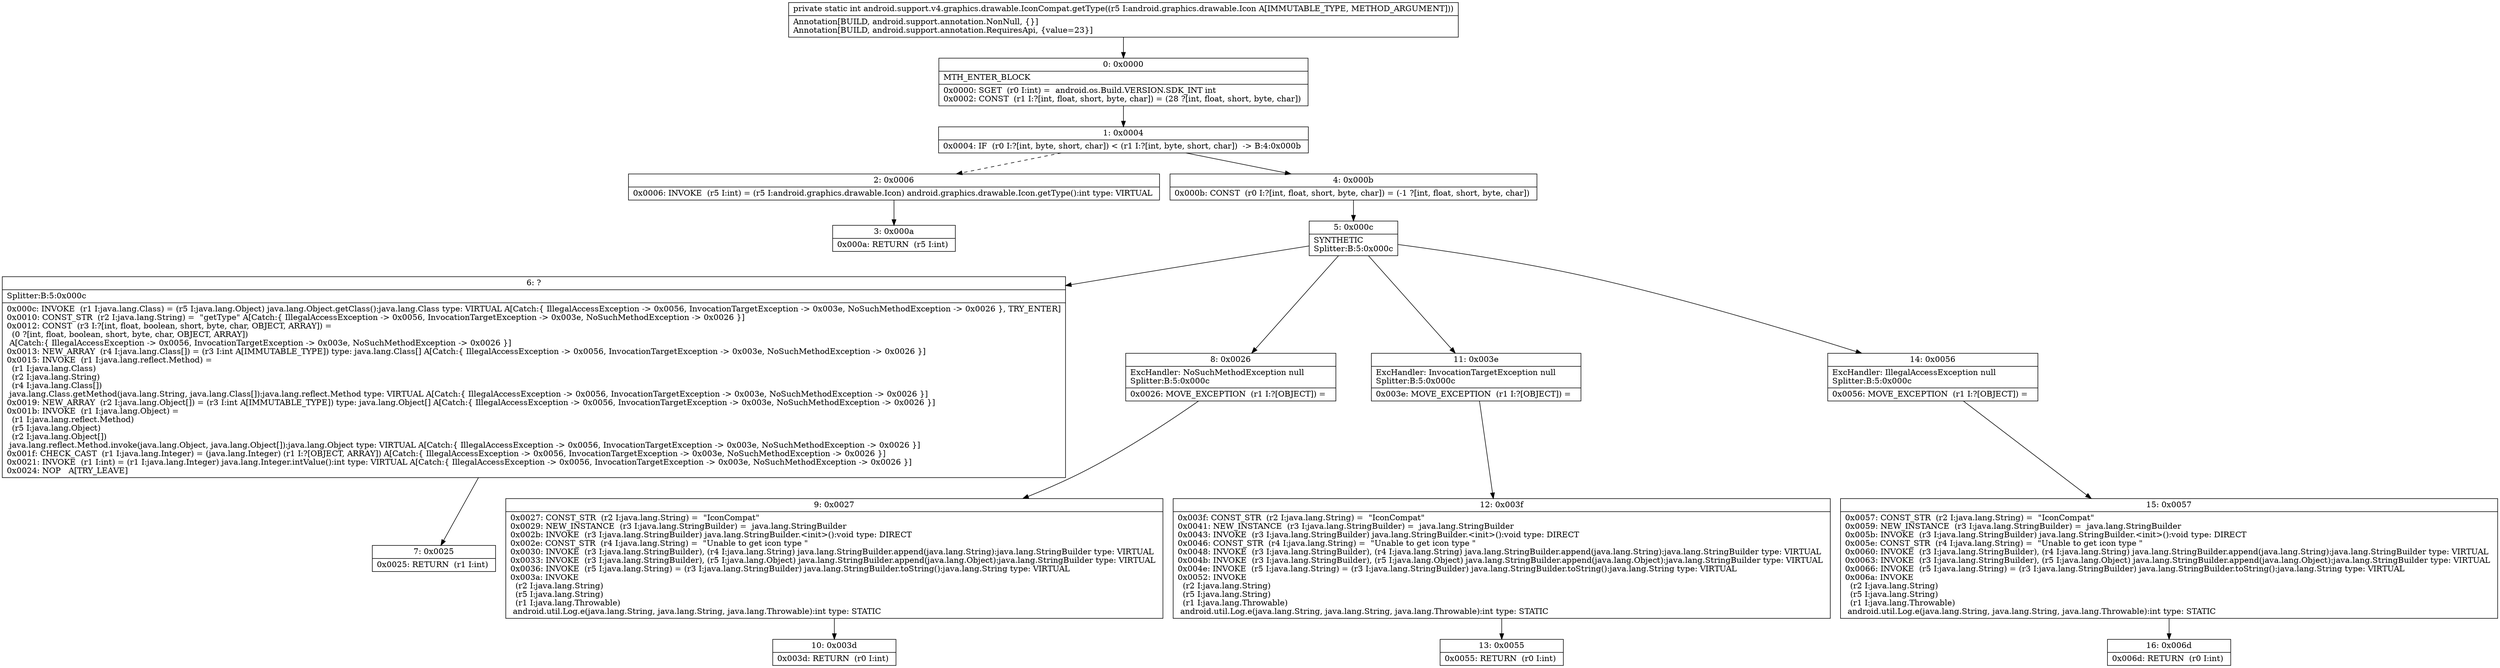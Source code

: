 digraph "CFG forandroid.support.v4.graphics.drawable.IconCompat.getType(Landroid\/graphics\/drawable\/Icon;)I" {
Node_0 [shape=record,label="{0\:\ 0x0000|MTH_ENTER_BLOCK\l|0x0000: SGET  (r0 I:int) =  android.os.Build.VERSION.SDK_INT int \l0x0002: CONST  (r1 I:?[int, float, short, byte, char]) = (28 ?[int, float, short, byte, char]) \l}"];
Node_1 [shape=record,label="{1\:\ 0x0004|0x0004: IF  (r0 I:?[int, byte, short, char]) \< (r1 I:?[int, byte, short, char])  \-\> B:4:0x000b \l}"];
Node_2 [shape=record,label="{2\:\ 0x0006|0x0006: INVOKE  (r5 I:int) = (r5 I:android.graphics.drawable.Icon) android.graphics.drawable.Icon.getType():int type: VIRTUAL \l}"];
Node_3 [shape=record,label="{3\:\ 0x000a|0x000a: RETURN  (r5 I:int) \l}"];
Node_4 [shape=record,label="{4\:\ 0x000b|0x000b: CONST  (r0 I:?[int, float, short, byte, char]) = (\-1 ?[int, float, short, byte, char]) \l}"];
Node_5 [shape=record,label="{5\:\ 0x000c|SYNTHETIC\lSplitter:B:5:0x000c\l}"];
Node_6 [shape=record,label="{6\:\ ?|Splitter:B:5:0x000c\l|0x000c: INVOKE  (r1 I:java.lang.Class) = (r5 I:java.lang.Object) java.lang.Object.getClass():java.lang.Class type: VIRTUAL A[Catch:\{ IllegalAccessException \-\> 0x0056, InvocationTargetException \-\> 0x003e, NoSuchMethodException \-\> 0x0026 \}, TRY_ENTER]\l0x0010: CONST_STR  (r2 I:java.lang.String) =  \"getType\" A[Catch:\{ IllegalAccessException \-\> 0x0056, InvocationTargetException \-\> 0x003e, NoSuchMethodException \-\> 0x0026 \}]\l0x0012: CONST  (r3 I:?[int, float, boolean, short, byte, char, OBJECT, ARRAY]) = \l  (0 ?[int, float, boolean, short, byte, char, OBJECT, ARRAY])\l A[Catch:\{ IllegalAccessException \-\> 0x0056, InvocationTargetException \-\> 0x003e, NoSuchMethodException \-\> 0x0026 \}]\l0x0013: NEW_ARRAY  (r4 I:java.lang.Class[]) = (r3 I:int A[IMMUTABLE_TYPE]) type: java.lang.Class[] A[Catch:\{ IllegalAccessException \-\> 0x0056, InvocationTargetException \-\> 0x003e, NoSuchMethodException \-\> 0x0026 \}]\l0x0015: INVOKE  (r1 I:java.lang.reflect.Method) = \l  (r1 I:java.lang.Class)\l  (r2 I:java.lang.String)\l  (r4 I:java.lang.Class[])\l java.lang.Class.getMethod(java.lang.String, java.lang.Class[]):java.lang.reflect.Method type: VIRTUAL A[Catch:\{ IllegalAccessException \-\> 0x0056, InvocationTargetException \-\> 0x003e, NoSuchMethodException \-\> 0x0026 \}]\l0x0019: NEW_ARRAY  (r2 I:java.lang.Object[]) = (r3 I:int A[IMMUTABLE_TYPE]) type: java.lang.Object[] A[Catch:\{ IllegalAccessException \-\> 0x0056, InvocationTargetException \-\> 0x003e, NoSuchMethodException \-\> 0x0026 \}]\l0x001b: INVOKE  (r1 I:java.lang.Object) = \l  (r1 I:java.lang.reflect.Method)\l  (r5 I:java.lang.Object)\l  (r2 I:java.lang.Object[])\l java.lang.reflect.Method.invoke(java.lang.Object, java.lang.Object[]):java.lang.Object type: VIRTUAL A[Catch:\{ IllegalAccessException \-\> 0x0056, InvocationTargetException \-\> 0x003e, NoSuchMethodException \-\> 0x0026 \}]\l0x001f: CHECK_CAST  (r1 I:java.lang.Integer) = (java.lang.Integer) (r1 I:?[OBJECT, ARRAY]) A[Catch:\{ IllegalAccessException \-\> 0x0056, InvocationTargetException \-\> 0x003e, NoSuchMethodException \-\> 0x0026 \}]\l0x0021: INVOKE  (r1 I:int) = (r1 I:java.lang.Integer) java.lang.Integer.intValue():int type: VIRTUAL A[Catch:\{ IllegalAccessException \-\> 0x0056, InvocationTargetException \-\> 0x003e, NoSuchMethodException \-\> 0x0026 \}]\l0x0024: NOP   A[TRY_LEAVE]\l}"];
Node_7 [shape=record,label="{7\:\ 0x0025|0x0025: RETURN  (r1 I:int) \l}"];
Node_8 [shape=record,label="{8\:\ 0x0026|ExcHandler: NoSuchMethodException null\lSplitter:B:5:0x000c\l|0x0026: MOVE_EXCEPTION  (r1 I:?[OBJECT]) =  \l}"];
Node_9 [shape=record,label="{9\:\ 0x0027|0x0027: CONST_STR  (r2 I:java.lang.String) =  \"IconCompat\" \l0x0029: NEW_INSTANCE  (r3 I:java.lang.StringBuilder) =  java.lang.StringBuilder \l0x002b: INVOKE  (r3 I:java.lang.StringBuilder) java.lang.StringBuilder.\<init\>():void type: DIRECT \l0x002e: CONST_STR  (r4 I:java.lang.String) =  \"Unable to get icon type \" \l0x0030: INVOKE  (r3 I:java.lang.StringBuilder), (r4 I:java.lang.String) java.lang.StringBuilder.append(java.lang.String):java.lang.StringBuilder type: VIRTUAL \l0x0033: INVOKE  (r3 I:java.lang.StringBuilder), (r5 I:java.lang.Object) java.lang.StringBuilder.append(java.lang.Object):java.lang.StringBuilder type: VIRTUAL \l0x0036: INVOKE  (r5 I:java.lang.String) = (r3 I:java.lang.StringBuilder) java.lang.StringBuilder.toString():java.lang.String type: VIRTUAL \l0x003a: INVOKE  \l  (r2 I:java.lang.String)\l  (r5 I:java.lang.String)\l  (r1 I:java.lang.Throwable)\l android.util.Log.e(java.lang.String, java.lang.String, java.lang.Throwable):int type: STATIC \l}"];
Node_10 [shape=record,label="{10\:\ 0x003d|0x003d: RETURN  (r0 I:int) \l}"];
Node_11 [shape=record,label="{11\:\ 0x003e|ExcHandler: InvocationTargetException null\lSplitter:B:5:0x000c\l|0x003e: MOVE_EXCEPTION  (r1 I:?[OBJECT]) =  \l}"];
Node_12 [shape=record,label="{12\:\ 0x003f|0x003f: CONST_STR  (r2 I:java.lang.String) =  \"IconCompat\" \l0x0041: NEW_INSTANCE  (r3 I:java.lang.StringBuilder) =  java.lang.StringBuilder \l0x0043: INVOKE  (r3 I:java.lang.StringBuilder) java.lang.StringBuilder.\<init\>():void type: DIRECT \l0x0046: CONST_STR  (r4 I:java.lang.String) =  \"Unable to get icon type \" \l0x0048: INVOKE  (r3 I:java.lang.StringBuilder), (r4 I:java.lang.String) java.lang.StringBuilder.append(java.lang.String):java.lang.StringBuilder type: VIRTUAL \l0x004b: INVOKE  (r3 I:java.lang.StringBuilder), (r5 I:java.lang.Object) java.lang.StringBuilder.append(java.lang.Object):java.lang.StringBuilder type: VIRTUAL \l0x004e: INVOKE  (r5 I:java.lang.String) = (r3 I:java.lang.StringBuilder) java.lang.StringBuilder.toString():java.lang.String type: VIRTUAL \l0x0052: INVOKE  \l  (r2 I:java.lang.String)\l  (r5 I:java.lang.String)\l  (r1 I:java.lang.Throwable)\l android.util.Log.e(java.lang.String, java.lang.String, java.lang.Throwable):int type: STATIC \l}"];
Node_13 [shape=record,label="{13\:\ 0x0055|0x0055: RETURN  (r0 I:int) \l}"];
Node_14 [shape=record,label="{14\:\ 0x0056|ExcHandler: IllegalAccessException null\lSplitter:B:5:0x000c\l|0x0056: MOVE_EXCEPTION  (r1 I:?[OBJECT]) =  \l}"];
Node_15 [shape=record,label="{15\:\ 0x0057|0x0057: CONST_STR  (r2 I:java.lang.String) =  \"IconCompat\" \l0x0059: NEW_INSTANCE  (r3 I:java.lang.StringBuilder) =  java.lang.StringBuilder \l0x005b: INVOKE  (r3 I:java.lang.StringBuilder) java.lang.StringBuilder.\<init\>():void type: DIRECT \l0x005e: CONST_STR  (r4 I:java.lang.String) =  \"Unable to get icon type \" \l0x0060: INVOKE  (r3 I:java.lang.StringBuilder), (r4 I:java.lang.String) java.lang.StringBuilder.append(java.lang.String):java.lang.StringBuilder type: VIRTUAL \l0x0063: INVOKE  (r3 I:java.lang.StringBuilder), (r5 I:java.lang.Object) java.lang.StringBuilder.append(java.lang.Object):java.lang.StringBuilder type: VIRTUAL \l0x0066: INVOKE  (r5 I:java.lang.String) = (r3 I:java.lang.StringBuilder) java.lang.StringBuilder.toString():java.lang.String type: VIRTUAL \l0x006a: INVOKE  \l  (r2 I:java.lang.String)\l  (r5 I:java.lang.String)\l  (r1 I:java.lang.Throwable)\l android.util.Log.e(java.lang.String, java.lang.String, java.lang.Throwable):int type: STATIC \l}"];
Node_16 [shape=record,label="{16\:\ 0x006d|0x006d: RETURN  (r0 I:int) \l}"];
MethodNode[shape=record,label="{private static int android.support.v4.graphics.drawable.IconCompat.getType((r5 I:android.graphics.drawable.Icon A[IMMUTABLE_TYPE, METHOD_ARGUMENT]))  | Annotation[BUILD, android.support.annotation.NonNull, \{\}]\lAnnotation[BUILD, android.support.annotation.RequiresApi, \{value=23\}]\l}"];
MethodNode -> Node_0;
Node_0 -> Node_1;
Node_1 -> Node_2[style=dashed];
Node_1 -> Node_4;
Node_2 -> Node_3;
Node_4 -> Node_5;
Node_5 -> Node_6;
Node_5 -> Node_14;
Node_5 -> Node_11;
Node_5 -> Node_8;
Node_6 -> Node_7;
Node_8 -> Node_9;
Node_9 -> Node_10;
Node_11 -> Node_12;
Node_12 -> Node_13;
Node_14 -> Node_15;
Node_15 -> Node_16;
}

